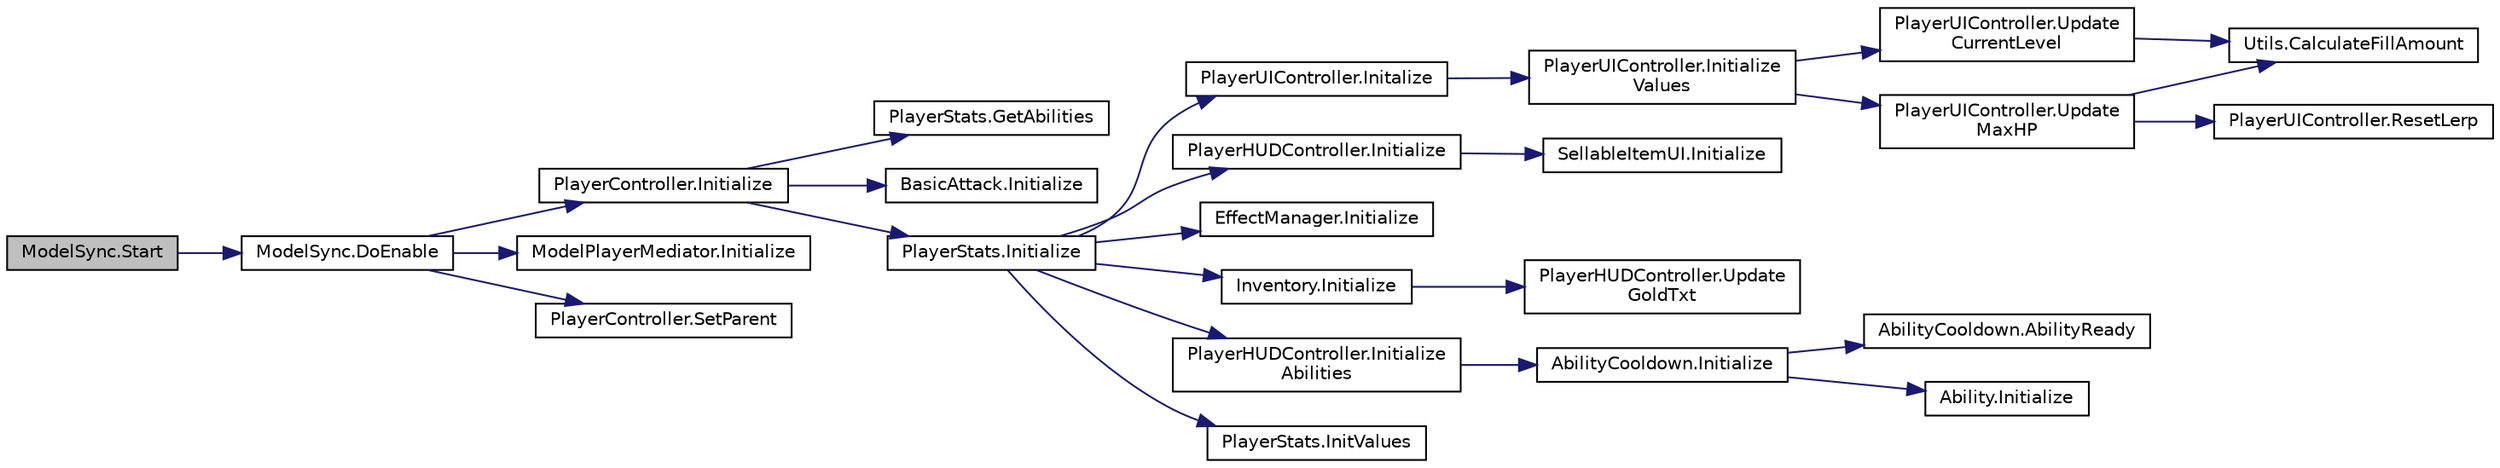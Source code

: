 digraph "ModelSync.Start"
{
 // INTERACTIVE_SVG=YES
 // LATEX_PDF_SIZE
  edge [fontname="Helvetica",fontsize="10",labelfontname="Helvetica",labelfontsize="10"];
  node [fontname="Helvetica",fontsize="10",shape=record];
  rankdir="LR";
  Node1 [label="ModelSync.Start",height=0.2,width=0.4,color="black", fillcolor="grey75", style="filled", fontcolor="black",tooltip=" "];
  Node1 -> Node2 [color="midnightblue",fontsize="10",style="solid",fontname="Helvetica"];
  Node2 [label="ModelSync.DoEnable",height=0.2,width=0.4,color="black", fillcolor="white", style="filled",URL="$class_model_sync.html#ab8359f73ae31a7f926c80ebcd7e9444a",tooltip="This starts all the initialization chain for the player."];
  Node2 -> Node3 [color="midnightblue",fontsize="10",style="solid",fontname="Helvetica"];
  Node3 [label="PlayerController.Initialize",height=0.2,width=0.4,color="black", fillcolor="white", style="filled",URL="$class_player_controller.html#a75e94e4fd555e57e55ab4b7e54024dcf",tooltip="Initialize the PlayerController."];
  Node3 -> Node4 [color="midnightblue",fontsize="10",style="solid",fontname="Helvetica"];
  Node4 [label="PlayerStats.GetAbilities",height=0.2,width=0.4,color="black", fillcolor="white", style="filled",URL="$class_player_stats.html#aa38dc976db5d7536e94655676cb19e1d",tooltip="Returns the AbilityCooldowns of the abilities"];
  Node3 -> Node5 [color="midnightblue",fontsize="10",style="solid",fontname="Helvetica"];
  Node5 [label="BasicAttack.Initialize",height=0.2,width=0.4,color="black", fillcolor="white", style="filled",URL="$class_basic_attack.html#ac85eb061d597f5879d31fb8e7a0316d5",tooltip=" "];
  Node3 -> Node6 [color="midnightblue",fontsize="10",style="solid",fontname="Helvetica"];
  Node6 [label="PlayerStats.Initialize",height=0.2,width=0.4,color="black", fillcolor="white", style="filled",URL="$class_player_stats.html#ae874ab5cbb490cbdcf3f5613b8bc2240",tooltip="Initialize the actual Stats of the Player."];
  Node6 -> Node7 [color="midnightblue",fontsize="10",style="solid",fontname="Helvetica"];
  Node7 [label="PlayerUIController.Initalize",height=0.2,width=0.4,color="black", fillcolor="white", style="filled",URL="$class_player_u_i_controller.html#ab6ed746dec17fdf763bc4ec1d713db7f",tooltip="Initializes all the values and colors for this Player."];
  Node7 -> Node8 [color="midnightblue",fontsize="10",style="solid",fontname="Helvetica"];
  Node8 [label="PlayerUIController.Initialize\lValues",height=0.2,width=0.4,color="black", fillcolor="white", style="filled",URL="$class_player_u_i_controller.html#aa5b61a93967fa5ce39bfd950a9e9d584",tooltip="Initializes all the values into the Image and Text."];
  Node8 -> Node9 [color="midnightblue",fontsize="10",style="solid",fontname="Helvetica"];
  Node9 [label="PlayerUIController.Update\lCurrentLevel",height=0.2,width=0.4,color="black", fillcolor="white", style="filled",URL="$class_player_u_i_controller.html#adadd54ec10a1236aa7c08022d27fa068",tooltip="Sets the current level and xp to the Image."];
  Node9 -> Node10 [color="midnightblue",fontsize="10",style="solid",fontname="Helvetica"];
  Node10 [label="Utils.CalculateFillAmount",height=0.2,width=0.4,color="black", fillcolor="white", style="filled",URL="$class_utils.html#a459472171f68c903c975020cc5b02fee",tooltip="Calculates the actual normalized fill amount for the image."];
  Node8 -> Node11 [color="midnightblue",fontsize="10",style="solid",fontname="Helvetica"];
  Node11 [label="PlayerUIController.Update\lMaxHP",height=0.2,width=0.4,color="black", fillcolor="white", style="filled",URL="$class_player_u_i_controller.html#aacc9f1b78d9e1adab16f8fc2ec246dfb",tooltip=" "];
  Node11 -> Node10 [color="midnightblue",fontsize="10",style="solid",fontname="Helvetica"];
  Node11 -> Node12 [color="midnightblue",fontsize="10",style="solid",fontname="Helvetica"];
  Node12 [label="PlayerUIController.ResetLerp",height=0.2,width=0.4,color="black", fillcolor="white", style="filled",URL="$class_player_u_i_controller.html#aaa62b1e4dc1ee6689adbc72b8dcb73d3",tooltip="When you heal HP, we will reset the lerped bar"];
  Node6 -> Node13 [color="midnightblue",fontsize="10",style="solid",fontname="Helvetica"];
  Node13 [label="PlayerHUDController.Initialize",height=0.2,width=0.4,color="black", fillcolor="white", style="filled",URL="$class_player_h_u_d_controller.html#af18de1b3d5444d69cc35c9390692ab72",tooltip=" "];
  Node13 -> Node14 [color="midnightblue",fontsize="10",style="solid",fontname="Helvetica"];
  Node14 [label="SellableItemUI.Initialize",height=0.2,width=0.4,color="black", fillcolor="white", style="filled",URL="$class_sellable_item_u_i.html#a10394a2c7d2d0a72d9c8b05fbf3e8696",tooltip=" "];
  Node6 -> Node15 [color="midnightblue",fontsize="10",style="solid",fontname="Helvetica"];
  Node15 [label="EffectManager.Initialize",height=0.2,width=0.4,color="black", fillcolor="white", style="filled",URL="$class_effect_manager.html#a5b9a498227bc61493b5246eb1303fc6e",tooltip="This method initializes the EffectManager with the proper HUD Controller to start showing the effects..."];
  Node6 -> Node16 [color="midnightblue",fontsize="10",style="solid",fontname="Helvetica"];
  Node16 [label="Inventory.Initialize",height=0.2,width=0.4,color="black", fillcolor="white", style="filled",URL="$class_inventory.html#af5cb79cb50692e3fb6c98df25812dcbc",tooltip=" "];
  Node16 -> Node17 [color="midnightblue",fontsize="10",style="solid",fontname="Helvetica"];
  Node17 [label="PlayerHUDController.Update\lGoldTxt",height=0.2,width=0.4,color="black", fillcolor="white", style="filled",URL="$class_player_h_u_d_controller.html#aeef77dcdfaf1c9b719e4350c17c88fa5",tooltip=" "];
  Node6 -> Node18 [color="midnightblue",fontsize="10",style="solid",fontname="Helvetica"];
  Node18 [label="PlayerHUDController.Initialize\lAbilities",height=0.2,width=0.4,color="black", fillcolor="white", style="filled",URL="$class_player_h_u_d_controller.html#adf30ead91cd36140e32d0ad158fbbae4",tooltip=" "];
  Node18 -> Node19 [color="midnightblue",fontsize="10",style="solid",fontname="Helvetica"];
  Node19 [label="AbilityCooldown.Initialize",height=0.2,width=0.4,color="black", fillcolor="white", style="filled",URL="$class_ability_cooldown.html#aa01c150ac26f1694a1e174e152510094",tooltip="Initializes the current AbilityCooldown."];
  Node19 -> Node20 [color="midnightblue",fontsize="10",style="solid",fontname="Helvetica"];
  Node20 [label="AbilityCooldown.AbilityReady",height=0.2,width=0.4,color="black", fillcolor="white", style="filled",URL="$class_ability_cooldown.html#a2142f4ae1a75b2e88bd33d8553680a33",tooltip="This function is called whenever this ability is ready and you have enough mana."];
  Node19 -> Node21 [color="midnightblue",fontsize="10",style="solid",fontname="Helvetica"];
  Node21 [label="Ability.Initialize",height=0.2,width=0.4,color="black", fillcolor="white", style="filled",URL="$class_ability.html#a680fce4c2981c462afc82d28fe3958ef",tooltip=" "];
  Node6 -> Node22 [color="midnightblue",fontsize="10",style="solid",fontname="Helvetica"];
  Node22 [label="PlayerStats.InitValues",height=0.2,width=0.4,color="black", fillcolor="white", style="filled",URL="$class_player_stats.html#a856d6147e020365c88ea7b01cb4961a6",tooltip="Copies the Character initial values to the actual Stats script"];
  Node2 -> Node23 [color="midnightblue",fontsize="10",style="solid",fontname="Helvetica"];
  Node23 [label="ModelPlayerMediator.Initialize",height=0.2,width=0.4,color="black", fillcolor="white", style="filled",URL="$class_model_player_mediator.html#abb544efe7192b8e934f60f770d5ac334",tooltip=" "];
  Node2 -> Node24 [color="midnightblue",fontsize="10",style="solid",fontname="Helvetica"];
  Node24 [label="PlayerController.SetParent",height=0.2,width=0.4,color="black", fillcolor="white", style="filled",URL="$class_player_controller.html#a6be7bc2319b024c6bf66f1b1c96f7ba5",tooltip="Player Model will call this function to parent and sync itself to this GameObject"];
}
